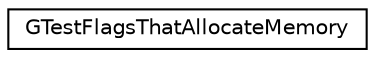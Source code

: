 digraph "Graphical Class Hierarchy"
{
 // LATEX_PDF_SIZE
  edge [fontname="Helvetica",fontsize="10",labelfontname="Helvetica",labelfontsize="10"];
  node [fontname="Helvetica",fontsize="10",shape=record];
  rankdir="LR";
  Node0 [label="GTestFlagsThatAllocateMemory",height=0.2,width=0.4,color="black", fillcolor="white", style="filled",URL="$classGTestFlagsThatAllocateMemory.html",tooltip=" "];
}
